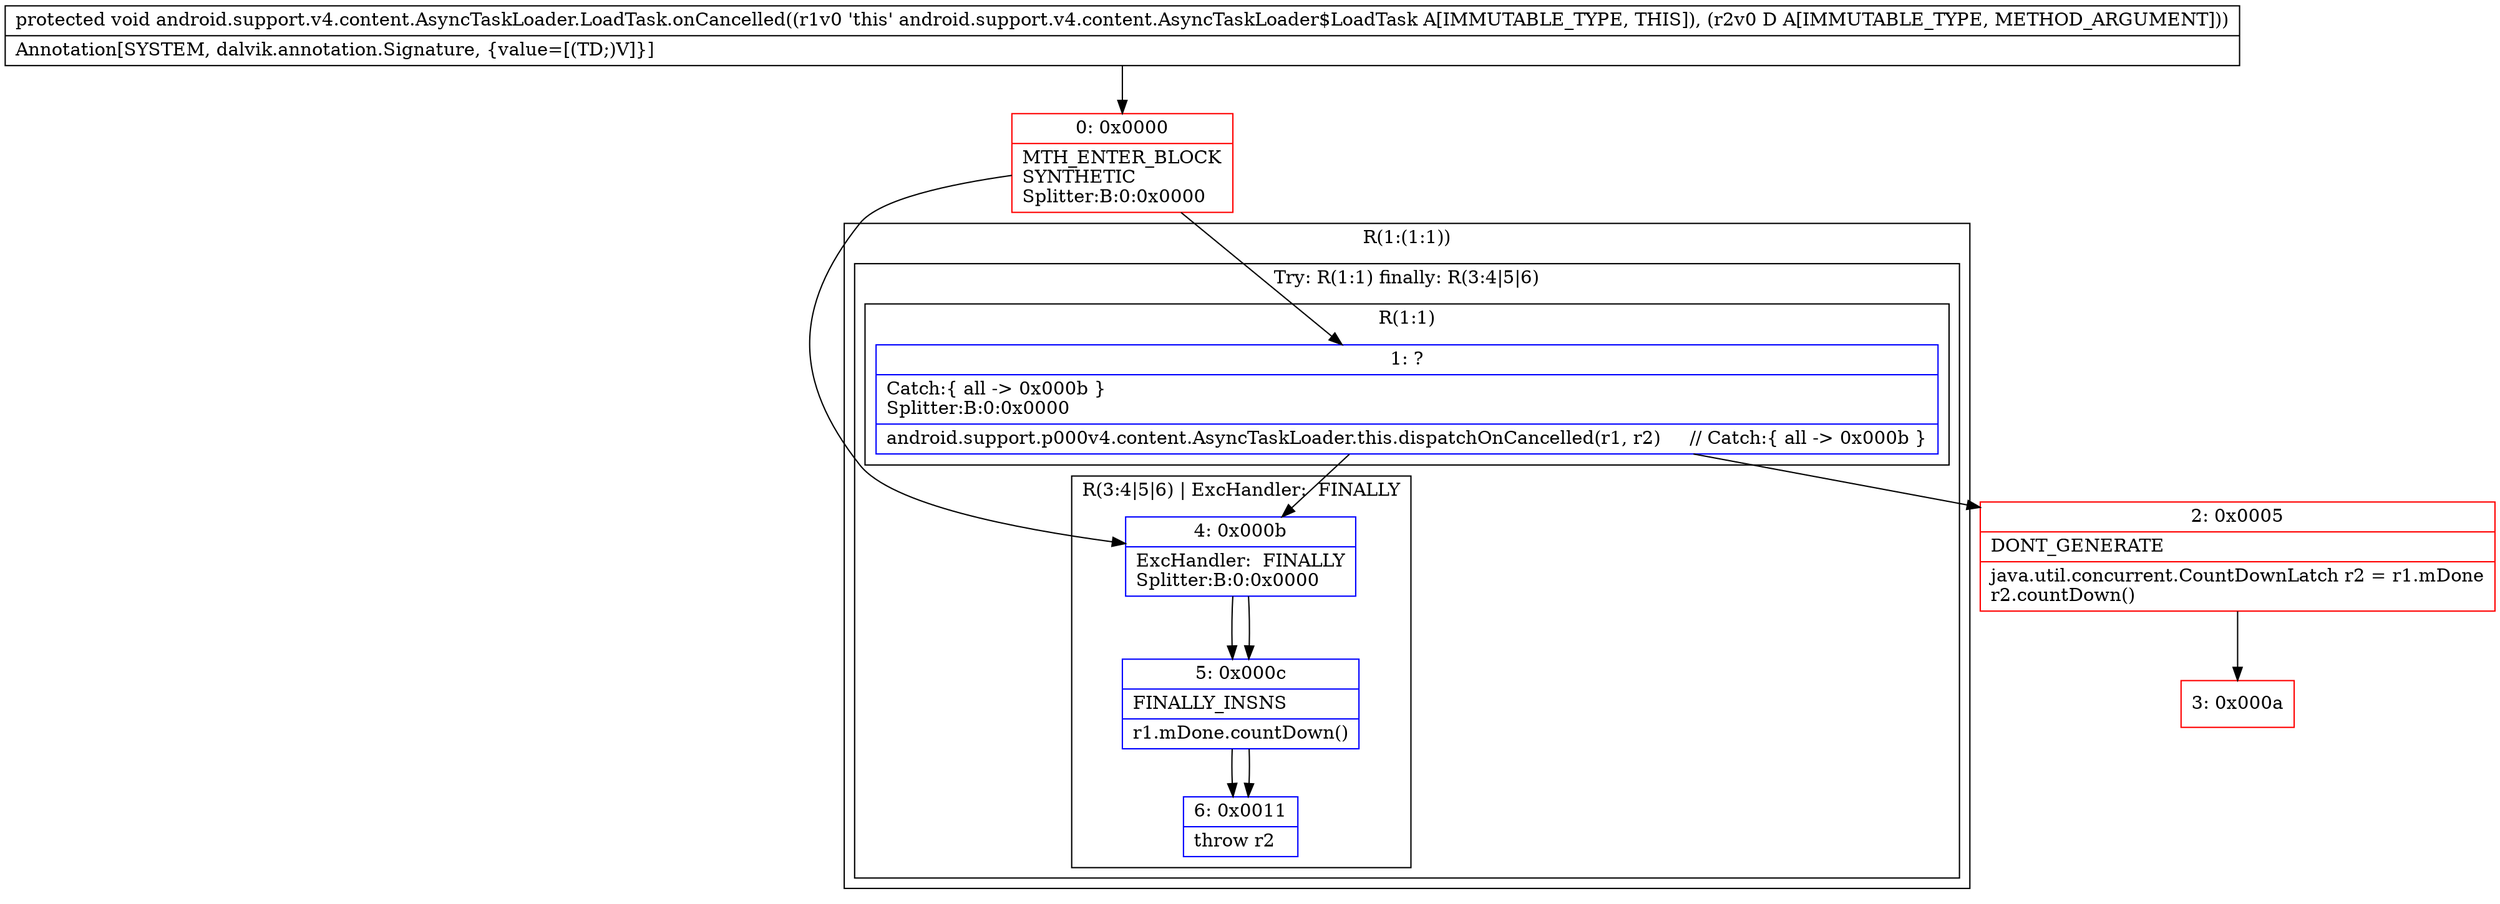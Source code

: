 digraph "CFG forandroid.support.v4.content.AsyncTaskLoader.LoadTask.onCancelled(Ljava\/lang\/Object;)V" {
subgraph cluster_Region_2034527049 {
label = "R(1:(1:1))";
node [shape=record,color=blue];
subgraph cluster_TryCatchRegion_1111148180 {
label = "Try: R(1:1) finally: R(3:4|5|6)";
node [shape=record,color=blue];
subgraph cluster_Region_463366065 {
label = "R(1:1)";
node [shape=record,color=blue];
Node_1 [shape=record,label="{1\:\ ?|Catch:\{ all \-\> 0x000b \}\lSplitter:B:0:0x0000\l|android.support.p000v4.content.AsyncTaskLoader.this.dispatchOnCancelled(r1, r2)     \/\/ Catch:\{ all \-\> 0x000b \}\l}"];
}
subgraph cluster_Region_943725889 {
label = "R(3:4|5|6) | ExcHandler:  FINALLY\l";
node [shape=record,color=blue];
Node_4 [shape=record,label="{4\:\ 0x000b|ExcHandler:  FINALLY\lSplitter:B:0:0x0000\l}"];
Node_5 [shape=record,label="{5\:\ 0x000c|FINALLY_INSNS\l|r1.mDone.countDown()\l}"];
Node_6 [shape=record,label="{6\:\ 0x0011|throw r2\l}"];
}
}
}
subgraph cluster_Region_943725889 {
label = "R(3:4|5|6) | ExcHandler:  FINALLY\l";
node [shape=record,color=blue];
Node_4 [shape=record,label="{4\:\ 0x000b|ExcHandler:  FINALLY\lSplitter:B:0:0x0000\l}"];
Node_5 [shape=record,label="{5\:\ 0x000c|FINALLY_INSNS\l|r1.mDone.countDown()\l}"];
Node_6 [shape=record,label="{6\:\ 0x0011|throw r2\l}"];
}
Node_0 [shape=record,color=red,label="{0\:\ 0x0000|MTH_ENTER_BLOCK\lSYNTHETIC\lSplitter:B:0:0x0000\l}"];
Node_2 [shape=record,color=red,label="{2\:\ 0x0005|DONT_GENERATE\l|java.util.concurrent.CountDownLatch r2 = r1.mDone\lr2.countDown()\l}"];
Node_3 [shape=record,color=red,label="{3\:\ 0x000a}"];
MethodNode[shape=record,label="{protected void android.support.v4.content.AsyncTaskLoader.LoadTask.onCancelled((r1v0 'this' android.support.v4.content.AsyncTaskLoader$LoadTask A[IMMUTABLE_TYPE, THIS]), (r2v0 D A[IMMUTABLE_TYPE, METHOD_ARGUMENT]))  | Annotation[SYSTEM, dalvik.annotation.Signature, \{value=[(TD;)V]\}]\l}"];
MethodNode -> Node_0;
Node_1 -> Node_2;
Node_1 -> Node_4;
Node_4 -> Node_5;
Node_5 -> Node_6;
Node_4 -> Node_5;
Node_5 -> Node_6;
Node_0 -> Node_1;
Node_0 -> Node_4;
Node_2 -> Node_3;
}

